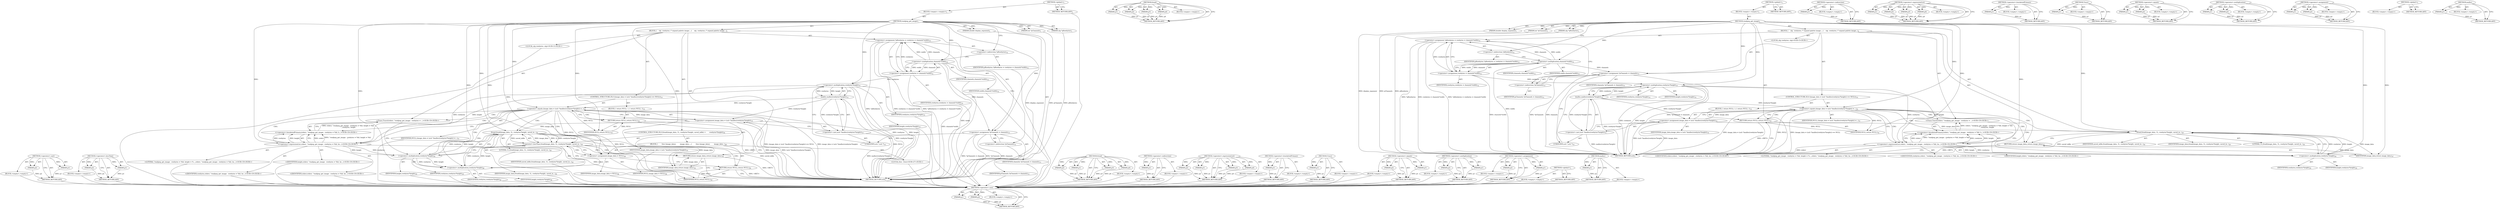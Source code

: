 digraph "malloc" {
vulnerable_104 [label=<(METHOD,&lt;operator&gt;.cast)>];
vulnerable_105 [label=<(PARAM,p1)>];
vulnerable_106 [label=<(PARAM,p2)>];
vulnerable_107 [label=<(BLOCK,&lt;empty&gt;,&lt;empty&gt;)>];
vulnerable_108 [label=<(METHOD_RETURN,ANY)>];
vulnerable_128 [label=<(METHOD,fread)>];
vulnerable_129 [label=<(PARAM,p1)>];
vulnerable_130 [label=<(PARAM,p2)>];
vulnerable_131 [label=<(PARAM,p3)>];
vulnerable_132 [label=<(PARAM,p4)>];
vulnerable_133 [label=<(BLOCK,&lt;empty&gt;,&lt;empty&gt;)>];
vulnerable_134 [label=<(METHOD_RETURN,ANY)>];
vulnerable_6 [label=<(METHOD,&lt;global&gt;)<SUB>1</SUB>>];
vulnerable_7 [label=<(BLOCK,&lt;empty&gt;,&lt;empty&gt;)<SUB>1</SUB>>];
vulnerable_8 [label=<(METHOD,readpng_get_image)<SUB>1</SUB>>];
vulnerable_9 [label=<(PARAM,double display_exponent)<SUB>1</SUB>>];
vulnerable_10 [label=<(PARAM,int *pChannels)<SUB>1</SUB>>];
vulnerable_11 [label=<(PARAM,ulg *pRowbytes)<SUB>1</SUB>>];
vulnerable_12 [label=<(BLOCK,{
    ulg  rowbytes;


 /* expand palette image...,{
    ulg  rowbytes;


 /* expand palette image...)<SUB>2</SUB>>];
vulnerable_13 [label="<(LOCAL,ulg rowbytes: ulg)<SUB>3</SUB>>"];
vulnerable_14 [label=<(&lt;operator&gt;.assignment,*pRowbytes = rowbytes = channels*width)<SUB>12</SUB>>];
vulnerable_15 [label=<(&lt;operator&gt;.indirection,*pRowbytes)<SUB>12</SUB>>];
vulnerable_16 [label=<(IDENTIFIER,pRowbytes,*pRowbytes = rowbytes = channels*width)<SUB>12</SUB>>];
vulnerable_17 [label=<(&lt;operator&gt;.assignment,rowbytes = channels*width)<SUB>12</SUB>>];
vulnerable_18 [label=<(IDENTIFIER,rowbytes,rowbytes = channels*width)<SUB>12</SUB>>];
vulnerable_19 [label=<(&lt;operator&gt;.multiplication,channels*width)<SUB>12</SUB>>];
vulnerable_20 [label=<(IDENTIFIER,channels,channels*width)<SUB>12</SUB>>];
vulnerable_21 [label=<(IDENTIFIER,width,channels*width)<SUB>12</SUB>>];
vulnerable_22 [label=<(&lt;operator&gt;.assignment,*pChannels = channels)<SUB>13</SUB>>];
vulnerable_23 [label=<(&lt;operator&gt;.indirection,*pChannels)<SUB>13</SUB>>];
vulnerable_24 [label=<(IDENTIFIER,pChannels,*pChannels = channels)<SUB>13</SUB>>];
vulnerable_25 [label=<(IDENTIFIER,channels,*pChannels = channels)<SUB>13</SUB>>];
vulnerable_26 [label=<(CONTROL_STRUCTURE,IF,if ((image_data = (uch *)malloc(rowbytes*height)) == NULL))<SUB>15</SUB>>];
vulnerable_27 [label=<(&lt;operator&gt;.equals,(image_data = (uch *)malloc(rowbytes*height)) =...)<SUB>15</SUB>>];
vulnerable_28 [label=<(&lt;operator&gt;.assignment,image_data = (uch *)malloc(rowbytes*height))<SUB>15</SUB>>];
vulnerable_29 [label=<(IDENTIFIER,image_data,image_data = (uch *)malloc(rowbytes*height))<SUB>15</SUB>>];
vulnerable_30 [label=<(&lt;operator&gt;.cast,(uch *)malloc(rowbytes*height))<SUB>15</SUB>>];
vulnerable_31 [label=<(UNKNOWN,uch *,uch *)<SUB>15</SUB>>];
vulnerable_32 [label=<(malloc,malloc(rowbytes*height))<SUB>15</SUB>>];
vulnerable_33 [label=<(&lt;operator&gt;.multiplication,rowbytes*height)<SUB>15</SUB>>];
vulnerable_34 [label=<(IDENTIFIER,rowbytes,rowbytes*height)<SUB>15</SUB>>];
vulnerable_35 [label=<(IDENTIFIER,height,rowbytes*height)<SUB>15</SUB>>];
vulnerable_36 [label=<(IDENTIFIER,NULL,(image_data = (uch *)malloc(rowbytes*height)) =...)<SUB>15</SUB>>];
vulnerable_37 [label=<(BLOCK,{
 return NULL;
 },{
 return NULL;
 })<SUB>15</SUB>>];
vulnerable_38 [label=<(RETURN,return NULL;,return NULL;)<SUB>16</SUB>>];
vulnerable_39 [label=<(IDENTIFIER,NULL,return NULL;)<SUB>16</SUB>>];
vulnerable_40 [label="<(Trace,Trace((stderr, &quot;readpng_get_image:  rowbytes = ...)<SUB>19</SUB>>"];
vulnerable_41 [label="<(&lt;operator&gt;.bracketedPrimary,(stderr, &quot;readpng_get_image:  rowbytes = %ld, h...)<SUB>19</SUB>>"];
vulnerable_42 [label="<(&lt;operator&gt;.expressionList,stderr, &quot;readpng_get_image:  rowbytes = %ld, he...)<SUB>19</SUB>>"];
vulnerable_43 [label="<(IDENTIFIER,stderr,stderr, &quot;readpng_get_image:  rowbytes = %ld, he...)<SUB>19</SUB>>"];
vulnerable_44 [label="<(LITERAL,&quot;readpng_get_image:  rowbytes = %ld, height = %...,stderr, &quot;readpng_get_image:  rowbytes = %ld, he...)<SUB>19</SUB>>"];
vulnerable_45 [label="<(IDENTIFIER,rowbytes,stderr, &quot;readpng_get_image:  rowbytes = %ld, he...)<SUB>19</SUB>>"];
vulnerable_46 [label="<(IDENTIFIER,height,stderr, &quot;readpng_get_image:  rowbytes = %ld, he...)<SUB>19</SUB>>"];
vulnerable_47 [label=<(fread,fread(image_data, 1L, rowbytes*height, saved_in...)<SUB>25</SUB>>];
vulnerable_48 [label=<(IDENTIFIER,image_data,fread(image_data, 1L, rowbytes*height, saved_in...)<SUB>25</SUB>>];
vulnerable_49 [label=<(LITERAL,1L,fread(image_data, 1L, rowbytes*height, saved_in...)<SUB>25</SUB>>];
vulnerable_50 [label=<(&lt;operator&gt;.multiplication,rowbytes*height)<SUB>25</SUB>>];
vulnerable_51 [label=<(IDENTIFIER,rowbytes,rowbytes*height)<SUB>25</SUB>>];
vulnerable_52 [label=<(IDENTIFIER,height,rowbytes*height)<SUB>25</SUB>>];
vulnerable_53 [label=<(IDENTIFIER,saved_infile,fread(image_data, 1L, rowbytes*height, saved_in...)<SUB>25</SUB>>];
vulnerable_54 [label=<(RETURN,return image_data;,return image_data;)<SUB>27</SUB>>];
vulnerable_55 [label=<(IDENTIFIER,image_data,return image_data;)<SUB>27</SUB>>];
vulnerable_56 [label=<(METHOD_RETURN,uch)<SUB>1</SUB>>];
vulnerable_58 [label=<(METHOD_RETURN,ANY)<SUB>1</SUB>>];
vulnerable_90 [label=<(METHOD,&lt;operator&gt;.indirection)>];
vulnerable_91 [label=<(PARAM,p1)>];
vulnerable_92 [label=<(BLOCK,&lt;empty&gt;,&lt;empty&gt;)>];
vulnerable_93 [label=<(METHOD_RETURN,ANY)>];
vulnerable_121 [label=<(METHOD,&lt;operator&gt;.expressionList)>];
vulnerable_122 [label=<(PARAM,p1)>];
vulnerable_123 [label=<(PARAM,p2)>];
vulnerable_124 [label=<(PARAM,p3)>];
vulnerable_125 [label=<(PARAM,p4)>];
vulnerable_126 [label=<(BLOCK,&lt;empty&gt;,&lt;empty&gt;)>];
vulnerable_127 [label=<(METHOD_RETURN,ANY)>];
vulnerable_117 [label=<(METHOD,&lt;operator&gt;.bracketedPrimary)>];
vulnerable_118 [label=<(PARAM,p1)>];
vulnerable_119 [label=<(BLOCK,&lt;empty&gt;,&lt;empty&gt;)>];
vulnerable_120 [label=<(METHOD_RETURN,ANY)>];
vulnerable_113 [label=<(METHOD,Trace)>];
vulnerable_114 [label=<(PARAM,p1)>];
vulnerable_115 [label=<(BLOCK,&lt;empty&gt;,&lt;empty&gt;)>];
vulnerable_116 [label=<(METHOD_RETURN,ANY)>];
vulnerable_99 [label=<(METHOD,&lt;operator&gt;.equals)>];
vulnerable_100 [label=<(PARAM,p1)>];
vulnerable_101 [label=<(PARAM,p2)>];
vulnerable_102 [label=<(BLOCK,&lt;empty&gt;,&lt;empty&gt;)>];
vulnerable_103 [label=<(METHOD_RETURN,ANY)>];
vulnerable_94 [label=<(METHOD,&lt;operator&gt;.multiplication)>];
vulnerable_95 [label=<(PARAM,p1)>];
vulnerable_96 [label=<(PARAM,p2)>];
vulnerable_97 [label=<(BLOCK,&lt;empty&gt;,&lt;empty&gt;)>];
vulnerable_98 [label=<(METHOD_RETURN,ANY)>];
vulnerable_85 [label=<(METHOD,&lt;operator&gt;.assignment)>];
vulnerable_86 [label=<(PARAM,p1)>];
vulnerable_87 [label=<(PARAM,p2)>];
vulnerable_88 [label=<(BLOCK,&lt;empty&gt;,&lt;empty&gt;)>];
vulnerable_89 [label=<(METHOD_RETURN,ANY)>];
vulnerable_79 [label=<(METHOD,&lt;global&gt;)<SUB>1</SUB>>];
vulnerable_80 [label=<(BLOCK,&lt;empty&gt;,&lt;empty&gt;)>];
vulnerable_81 [label=<(METHOD_RETURN,ANY)>];
vulnerable_109 [label=<(METHOD,malloc)>];
vulnerable_110 [label=<(PARAM,p1)>];
vulnerable_111 [label=<(BLOCK,&lt;empty&gt;,&lt;empty&gt;)>];
vulnerable_112 [label=<(METHOD_RETURN,ANY)>];
fixed_118 [label=<(METHOD,&lt;operator&gt;.cast)>];
fixed_119 [label=<(PARAM,p1)>];
fixed_120 [label=<(PARAM,p2)>];
fixed_121 [label=<(BLOCK,&lt;empty&gt;,&lt;empty&gt;)>];
fixed_122 [label=<(METHOD_RETURN,ANY)>];
fixed_142 [label=<(METHOD,&lt;operator&gt;.lessThan)>];
fixed_143 [label=<(PARAM,p1)>];
fixed_144 [label=<(PARAM,p2)>];
fixed_145 [label=<(BLOCK,&lt;empty&gt;,&lt;empty&gt;)>];
fixed_146 [label=<(METHOD_RETURN,ANY)>];
fixed_6 [label=<(METHOD,&lt;global&gt;)<SUB>1</SUB>>];
fixed_7 [label=<(BLOCK,&lt;empty&gt;,&lt;empty&gt;)<SUB>1</SUB>>];
fixed_8 [label=<(METHOD,readpng_get_image)<SUB>1</SUB>>];
fixed_9 [label=<(PARAM,double display_exponent)<SUB>1</SUB>>];
fixed_10 [label=<(PARAM,int *pChannels)<SUB>1</SUB>>];
fixed_11 [label=<(PARAM,ulg *pRowbytes)<SUB>1</SUB>>];
fixed_12 [label=<(BLOCK,{
    ulg  rowbytes;


 /* expand palette image...,{
    ulg  rowbytes;


 /* expand palette image...)<SUB>2</SUB>>];
fixed_13 [label="<(LOCAL,ulg rowbytes: ulg)<SUB>3</SUB>>"];
fixed_14 [label=<(&lt;operator&gt;.assignment,*pRowbytes = rowbytes = channels*width)<SUB>12</SUB>>];
fixed_15 [label=<(&lt;operator&gt;.indirection,*pRowbytes)<SUB>12</SUB>>];
fixed_16 [label=<(IDENTIFIER,pRowbytes,*pRowbytes = rowbytes = channels*width)<SUB>12</SUB>>];
fixed_17 [label=<(&lt;operator&gt;.assignment,rowbytes = channels*width)<SUB>12</SUB>>];
fixed_18 [label=<(IDENTIFIER,rowbytes,rowbytes = channels*width)<SUB>12</SUB>>];
fixed_19 [label=<(&lt;operator&gt;.multiplication,channels*width)<SUB>12</SUB>>];
fixed_20 [label=<(IDENTIFIER,channels,channels*width)<SUB>12</SUB>>];
fixed_21 [label=<(IDENTIFIER,width,channels*width)<SUB>12</SUB>>];
fixed_22 [label=<(&lt;operator&gt;.assignment,*pChannels = channels)<SUB>13</SUB>>];
fixed_23 [label=<(&lt;operator&gt;.indirection,*pChannels)<SUB>13</SUB>>];
fixed_24 [label=<(IDENTIFIER,pChannels,*pChannels = channels)<SUB>13</SUB>>];
fixed_25 [label=<(IDENTIFIER,channels,*pChannels = channels)<SUB>13</SUB>>];
fixed_26 [label=<(CONTROL_STRUCTURE,IF,if ((image_data = (uch *)malloc(rowbytes*height)) == NULL))<SUB>15</SUB>>];
fixed_27 [label=<(&lt;operator&gt;.equals,(image_data = (uch *)malloc(rowbytes*height)) =...)<SUB>15</SUB>>];
fixed_28 [label=<(&lt;operator&gt;.assignment,image_data = (uch *)malloc(rowbytes*height))<SUB>15</SUB>>];
fixed_29 [label=<(IDENTIFIER,image_data,image_data = (uch *)malloc(rowbytes*height))<SUB>15</SUB>>];
fixed_30 [label=<(&lt;operator&gt;.cast,(uch *)malloc(rowbytes*height))<SUB>15</SUB>>];
fixed_31 [label=<(UNKNOWN,uch *,uch *)<SUB>15</SUB>>];
fixed_32 [label=<(malloc,malloc(rowbytes*height))<SUB>15</SUB>>];
fixed_33 [label=<(&lt;operator&gt;.multiplication,rowbytes*height)<SUB>15</SUB>>];
fixed_34 [label=<(IDENTIFIER,rowbytes,rowbytes*height)<SUB>15</SUB>>];
fixed_35 [label=<(IDENTIFIER,height,rowbytes*height)<SUB>15</SUB>>];
fixed_36 [label=<(IDENTIFIER,NULL,(image_data = (uch *)malloc(rowbytes*height)) =...)<SUB>15</SUB>>];
fixed_37 [label=<(BLOCK,{
 return NULL;
 },{
 return NULL;
 })<SUB>15</SUB>>];
fixed_38 [label=<(RETURN,return NULL;,return NULL;)<SUB>16</SUB>>];
fixed_39 [label=<(IDENTIFIER,NULL,return NULL;)<SUB>16</SUB>>];
fixed_40 [label="<(Trace,Trace((stderr, &quot;readpng_get_image:  rowbytes = ...)<SUB>19</SUB>>"];
fixed_41 [label="<(&lt;operator&gt;.bracketedPrimary,(stderr, &quot;readpng_get_image:  rowbytes = %ld, h...)<SUB>19</SUB>>"];
fixed_42 [label="<(&lt;operator&gt;.expressionList,stderr, &quot;readpng_get_image:  rowbytes = %ld, he...)<SUB>19</SUB>>"];
fixed_43 [label="<(IDENTIFIER,stderr,stderr, &quot;readpng_get_image:  rowbytes = %ld, he...)<SUB>19</SUB>>"];
fixed_44 [label="<(LITERAL,&quot;readpng_get_image:  rowbytes = %ld, height = %...,stderr, &quot;readpng_get_image:  rowbytes = %ld, he...)<SUB>19</SUB>>"];
fixed_45 [label="<(IDENTIFIER,rowbytes,stderr, &quot;readpng_get_image:  rowbytes = %ld, he...)<SUB>19</SUB>>"];
fixed_46 [label="<(IDENTIFIER,height,stderr, &quot;readpng_get_image:  rowbytes = %ld, he...)<SUB>19</SUB>>"];
fixed_47 [label=<(CONTROL_STRUCTURE,IF,if (fread(image_data, 1L, rowbytes*height, saved_infile) &lt;
       rowbytes*height))<SUB>25</SUB>>];
fixed_48 [label=<(&lt;operator&gt;.lessThan,fread(image_data, 1L, rowbytes*height, saved_in...)<SUB>25</SUB>>];
fixed_49 [label=<(fread,fread(image_data, 1L, rowbytes*height, saved_in...)<SUB>25</SUB>>];
fixed_50 [label=<(IDENTIFIER,image_data,fread(image_data, 1L, rowbytes*height, saved_in...)<SUB>25</SUB>>];
fixed_51 [label=<(LITERAL,1L,fread(image_data, 1L, rowbytes*height, saved_in...)<SUB>25</SUB>>];
fixed_52 [label=<(&lt;operator&gt;.multiplication,rowbytes*height)<SUB>25</SUB>>];
fixed_53 [label=<(IDENTIFIER,rowbytes,rowbytes*height)<SUB>25</SUB>>];
fixed_54 [label=<(IDENTIFIER,height,rowbytes*height)<SUB>25</SUB>>];
fixed_55 [label=<(IDENTIFIER,saved_infile,fread(image_data, 1L, rowbytes*height, saved_in...)<SUB>25</SUB>>];
fixed_56 [label=<(&lt;operator&gt;.multiplication,rowbytes*height)<SUB>26</SUB>>];
fixed_57 [label=<(IDENTIFIER,rowbytes,rowbytes*height)<SUB>26</SUB>>];
fixed_58 [label=<(IDENTIFIER,height,rowbytes*height)<SUB>26</SUB>>];
fixed_59 [label=<(BLOCK,{
        free (image_data);
        image_data...,{
        free (image_data);
        image_data...)<SUB>26</SUB>>];
fixed_60 [label="<(LOCAL,free : free)<SUB>27</SUB>>"];
fixed_61 [label=<(&lt;operator&gt;.assignment,image_data = NULL)<SUB>28</SUB>>];
fixed_62 [label=<(IDENTIFIER,image_data,image_data = NULL)<SUB>28</SUB>>];
fixed_63 [label=<(IDENTIFIER,NULL,image_data = NULL)<SUB>28</SUB>>];
fixed_64 [label=<(RETURN,return NULL;,return NULL;)<SUB>29</SUB>>];
fixed_65 [label=<(IDENTIFIER,NULL,return NULL;)<SUB>29</SUB>>];
fixed_66 [label=<(RETURN,return image_data;,return image_data;)<SUB>32</SUB>>];
fixed_67 [label=<(IDENTIFIER,image_data,return image_data;)<SUB>32</SUB>>];
fixed_68 [label=<(METHOD_RETURN,uch)<SUB>1</SUB>>];
fixed_70 [label=<(METHOD_RETURN,ANY)<SUB>1</SUB>>];
fixed_147 [label=<(METHOD,fread)>];
fixed_148 [label=<(PARAM,p1)>];
fixed_149 [label=<(PARAM,p2)>];
fixed_150 [label=<(PARAM,p3)>];
fixed_151 [label=<(PARAM,p4)>];
fixed_152 [label=<(BLOCK,&lt;empty&gt;,&lt;empty&gt;)>];
fixed_153 [label=<(METHOD_RETURN,ANY)>];
fixed_104 [label=<(METHOD,&lt;operator&gt;.indirection)>];
fixed_105 [label=<(PARAM,p1)>];
fixed_106 [label=<(BLOCK,&lt;empty&gt;,&lt;empty&gt;)>];
fixed_107 [label=<(METHOD_RETURN,ANY)>];
fixed_135 [label=<(METHOD,&lt;operator&gt;.expressionList)>];
fixed_136 [label=<(PARAM,p1)>];
fixed_137 [label=<(PARAM,p2)>];
fixed_138 [label=<(PARAM,p3)>];
fixed_139 [label=<(PARAM,p4)>];
fixed_140 [label=<(BLOCK,&lt;empty&gt;,&lt;empty&gt;)>];
fixed_141 [label=<(METHOD_RETURN,ANY)>];
fixed_131 [label=<(METHOD,&lt;operator&gt;.bracketedPrimary)>];
fixed_132 [label=<(PARAM,p1)>];
fixed_133 [label=<(BLOCK,&lt;empty&gt;,&lt;empty&gt;)>];
fixed_134 [label=<(METHOD_RETURN,ANY)>];
fixed_127 [label=<(METHOD,Trace)>];
fixed_128 [label=<(PARAM,p1)>];
fixed_129 [label=<(BLOCK,&lt;empty&gt;,&lt;empty&gt;)>];
fixed_130 [label=<(METHOD_RETURN,ANY)>];
fixed_113 [label=<(METHOD,&lt;operator&gt;.equals)>];
fixed_114 [label=<(PARAM,p1)>];
fixed_115 [label=<(PARAM,p2)>];
fixed_116 [label=<(BLOCK,&lt;empty&gt;,&lt;empty&gt;)>];
fixed_117 [label=<(METHOD_RETURN,ANY)>];
fixed_108 [label=<(METHOD,&lt;operator&gt;.multiplication)>];
fixed_109 [label=<(PARAM,p1)>];
fixed_110 [label=<(PARAM,p2)>];
fixed_111 [label=<(BLOCK,&lt;empty&gt;,&lt;empty&gt;)>];
fixed_112 [label=<(METHOD_RETURN,ANY)>];
fixed_99 [label=<(METHOD,&lt;operator&gt;.assignment)>];
fixed_100 [label=<(PARAM,p1)>];
fixed_101 [label=<(PARAM,p2)>];
fixed_102 [label=<(BLOCK,&lt;empty&gt;,&lt;empty&gt;)>];
fixed_103 [label=<(METHOD_RETURN,ANY)>];
fixed_93 [label=<(METHOD,&lt;global&gt;)<SUB>1</SUB>>];
fixed_94 [label=<(BLOCK,&lt;empty&gt;,&lt;empty&gt;)>];
fixed_95 [label=<(METHOD_RETURN,ANY)>];
fixed_123 [label=<(METHOD,malloc)>];
fixed_124 [label=<(PARAM,p1)>];
fixed_125 [label=<(BLOCK,&lt;empty&gt;,&lt;empty&gt;)>];
fixed_126 [label=<(METHOD_RETURN,ANY)>];
vulnerable_104 -> vulnerable_105  [key=0, label="AST: "];
vulnerable_104 -> vulnerable_105  [key=1, label="DDG: "];
vulnerable_104 -> vulnerable_107  [key=0, label="AST: "];
vulnerable_104 -> vulnerable_106  [key=0, label="AST: "];
vulnerable_104 -> vulnerable_106  [key=1, label="DDG: "];
vulnerable_104 -> vulnerable_108  [key=0, label="AST: "];
vulnerable_104 -> vulnerable_108  [key=1, label="CFG: "];
vulnerable_105 -> vulnerable_108  [key=0, label="DDG: p1"];
vulnerable_106 -> vulnerable_108  [key=0, label="DDG: p2"];
vulnerable_128 -> vulnerable_129  [key=0, label="AST: "];
vulnerable_128 -> vulnerable_129  [key=1, label="DDG: "];
vulnerable_128 -> vulnerable_133  [key=0, label="AST: "];
vulnerable_128 -> vulnerable_130  [key=0, label="AST: "];
vulnerable_128 -> vulnerable_130  [key=1, label="DDG: "];
vulnerable_128 -> vulnerable_134  [key=0, label="AST: "];
vulnerable_128 -> vulnerable_134  [key=1, label="CFG: "];
vulnerable_128 -> vulnerable_131  [key=0, label="AST: "];
vulnerable_128 -> vulnerable_131  [key=1, label="DDG: "];
vulnerable_128 -> vulnerable_132  [key=0, label="AST: "];
vulnerable_128 -> vulnerable_132  [key=1, label="DDG: "];
vulnerable_129 -> vulnerable_134  [key=0, label="DDG: p1"];
vulnerable_130 -> vulnerable_134  [key=0, label="DDG: p2"];
vulnerable_131 -> vulnerable_134  [key=0, label="DDG: p3"];
vulnerable_132 -> vulnerable_134  [key=0, label="DDG: p4"];
vulnerable_6 -> vulnerable_7  [key=0, label="AST: "];
vulnerable_6 -> vulnerable_58  [key=0, label="AST: "];
vulnerable_6 -> vulnerable_58  [key=1, label="CFG: "];
vulnerable_7 -> vulnerable_8  [key=0, label="AST: "];
vulnerable_8 -> vulnerable_9  [key=0, label="AST: "];
vulnerable_8 -> vulnerable_9  [key=1, label="DDG: "];
vulnerable_8 -> vulnerable_10  [key=0, label="AST: "];
vulnerable_8 -> vulnerable_10  [key=1, label="DDG: "];
vulnerable_8 -> vulnerable_11  [key=0, label="AST: "];
vulnerable_8 -> vulnerable_11  [key=1, label="DDG: "];
vulnerable_8 -> vulnerable_12  [key=0, label="AST: "];
vulnerable_8 -> vulnerable_56  [key=0, label="AST: "];
vulnerable_8 -> vulnerable_15  [key=0, label="CFG: "];
vulnerable_8 -> vulnerable_22  [key=0, label="DDG: "];
vulnerable_8 -> vulnerable_47  [key=0, label="DDG: "];
vulnerable_8 -> vulnerable_55  [key=0, label="DDG: "];
vulnerable_8 -> vulnerable_27  [key=0, label="DDG: "];
vulnerable_8 -> vulnerable_50  [key=0, label="DDG: "];
vulnerable_8 -> vulnerable_19  [key=0, label="DDG: "];
vulnerable_8 -> vulnerable_39  [key=0, label="DDG: "];
vulnerable_8 -> vulnerable_42  [key=0, label="DDG: "];
vulnerable_8 -> vulnerable_33  [key=0, label="DDG: "];
vulnerable_9 -> vulnerable_56  [key=0, label="DDG: display_exponent"];
vulnerable_10 -> vulnerable_56  [key=0, label="DDG: pChannels"];
vulnerable_11 -> vulnerable_56  [key=0, label="DDG: pRowbytes"];
vulnerable_12 -> vulnerable_13  [key=0, label="AST: "];
vulnerable_12 -> vulnerable_14  [key=0, label="AST: "];
vulnerable_12 -> vulnerable_22  [key=0, label="AST: "];
vulnerable_12 -> vulnerable_26  [key=0, label="AST: "];
vulnerable_12 -> vulnerable_40  [key=0, label="AST: "];
vulnerable_12 -> vulnerable_47  [key=0, label="AST: "];
vulnerable_12 -> vulnerable_54  [key=0, label="AST: "];
vulnerable_14 -> vulnerable_15  [key=0, label="AST: "];
vulnerable_14 -> vulnerable_17  [key=0, label="AST: "];
vulnerable_14 -> vulnerable_23  [key=0, label="CFG: "];
vulnerable_14 -> vulnerable_56  [key=0, label="DDG: *pRowbytes"];
vulnerable_14 -> vulnerable_56  [key=1, label="DDG: rowbytes = channels*width"];
vulnerable_14 -> vulnerable_56  [key=2, label="DDG: *pRowbytes = rowbytes = channels*width"];
vulnerable_15 -> vulnerable_16  [key=0, label="AST: "];
vulnerable_15 -> vulnerable_19  [key=0, label="CFG: "];
vulnerable_17 -> vulnerable_18  [key=0, label="AST: "];
vulnerable_17 -> vulnerable_19  [key=0, label="AST: "];
vulnerable_17 -> vulnerable_14  [key=0, label="CFG: "];
vulnerable_17 -> vulnerable_14  [key=1, label="DDG: rowbytes"];
vulnerable_17 -> vulnerable_56  [key=0, label="DDG: channels*width"];
vulnerable_17 -> vulnerable_33  [key=0, label="DDG: rowbytes"];
vulnerable_19 -> vulnerable_20  [key=0, label="AST: "];
vulnerable_19 -> vulnerable_21  [key=0, label="AST: "];
vulnerable_19 -> vulnerable_17  [key=0, label="CFG: "];
vulnerable_19 -> vulnerable_17  [key=1, label="DDG: channels"];
vulnerable_19 -> vulnerable_17  [key=2, label="DDG: width"];
vulnerable_19 -> vulnerable_56  [key=0, label="DDG: width"];
vulnerable_19 -> vulnerable_14  [key=0, label="DDG: channels"];
vulnerable_19 -> vulnerable_14  [key=1, label="DDG: width"];
vulnerable_19 -> vulnerable_22  [key=0, label="DDG: channels"];
vulnerable_22 -> vulnerable_23  [key=0, label="AST: "];
vulnerable_22 -> vulnerable_25  [key=0, label="AST: "];
vulnerable_22 -> vulnerable_31  [key=0, label="CFG: "];
vulnerable_22 -> vulnerable_56  [key=0, label="DDG: *pChannels"];
vulnerable_22 -> vulnerable_56  [key=1, label="DDG: channels"];
vulnerable_22 -> vulnerable_56  [key=2, label="DDG: *pChannels = channels"];
vulnerable_23 -> vulnerable_24  [key=0, label="AST: "];
vulnerable_23 -> vulnerable_22  [key=0, label="CFG: "];
vulnerable_26 -> vulnerable_27  [key=0, label="AST: "];
vulnerable_26 -> vulnerable_37  [key=0, label="AST: "];
vulnerable_27 -> vulnerable_28  [key=0, label="AST: "];
vulnerable_27 -> vulnerable_36  [key=0, label="AST: "];
vulnerable_27 -> vulnerable_38  [key=0, label="CFG: "];
vulnerable_27 -> vulnerable_38  [key=1, label="CDG: "];
vulnerable_27 -> vulnerable_42  [key=0, label="CFG: "];
vulnerable_27 -> vulnerable_42  [key=1, label="CDG: "];
vulnerable_27 -> vulnerable_56  [key=0, label="DDG: image_data = (uch *)malloc(rowbytes*height)"];
vulnerable_27 -> vulnerable_56  [key=1, label="DDG: NULL"];
vulnerable_27 -> vulnerable_56  [key=2, label="DDG: (image_data = (uch *)malloc(rowbytes*height)) == NULL"];
vulnerable_27 -> vulnerable_39  [key=0, label="DDG: NULL"];
vulnerable_27 -> vulnerable_40  [key=0, label="CDG: "];
vulnerable_27 -> vulnerable_47  [key=0, label="CDG: "];
vulnerable_27 -> vulnerable_50  [key=0, label="CDG: "];
vulnerable_27 -> vulnerable_41  [key=0, label="CDG: "];
vulnerable_27 -> vulnerable_54  [key=0, label="CDG: "];
vulnerable_28 -> vulnerable_29  [key=0, label="AST: "];
vulnerable_28 -> vulnerable_30  [key=0, label="AST: "];
vulnerable_28 -> vulnerable_27  [key=0, label="CFG: "];
vulnerable_28 -> vulnerable_27  [key=1, label="DDG: image_data"];
vulnerable_28 -> vulnerable_56  [key=0, label="DDG: image_data"];
vulnerable_28 -> vulnerable_56  [key=1, label="DDG: (uch *)malloc(rowbytes*height)"];
vulnerable_28 -> vulnerable_47  [key=0, label="DDG: image_data"];
vulnerable_30 -> vulnerable_31  [key=0, label="AST: "];
vulnerable_30 -> vulnerable_32  [key=0, label="AST: "];
vulnerable_30 -> vulnerable_28  [key=0, label="CFG: "];
vulnerable_30 -> vulnerable_56  [key=0, label="DDG: malloc(rowbytes*height)"];
vulnerable_31 -> vulnerable_33  [key=0, label="CFG: "];
vulnerable_32 -> vulnerable_33  [key=0, label="AST: "];
vulnerable_32 -> vulnerable_30  [key=0, label="CFG: "];
vulnerable_32 -> vulnerable_30  [key=1, label="DDG: rowbytes*height"];
vulnerable_32 -> vulnerable_56  [key=0, label="DDG: rowbytes*height"];
vulnerable_32 -> vulnerable_27  [key=0, label="DDG: rowbytes*height"];
vulnerable_32 -> vulnerable_28  [key=0, label="DDG: rowbytes*height"];
vulnerable_33 -> vulnerable_34  [key=0, label="AST: "];
vulnerable_33 -> vulnerable_35  [key=0, label="AST: "];
vulnerable_33 -> vulnerable_32  [key=0, label="CFG: "];
vulnerable_33 -> vulnerable_32  [key=1, label="DDG: rowbytes"];
vulnerable_33 -> vulnerable_32  [key=2, label="DDG: height"];
vulnerable_33 -> vulnerable_56  [key=0, label="DDG: rowbytes"];
vulnerable_33 -> vulnerable_56  [key=1, label="DDG: height"];
vulnerable_33 -> vulnerable_42  [key=0, label="DDG: rowbytes"];
vulnerable_33 -> vulnerable_42  [key=1, label="DDG: height"];
vulnerable_37 -> vulnerable_38  [key=0, label="AST: "];
vulnerable_38 -> vulnerable_39  [key=0, label="AST: "];
vulnerable_38 -> vulnerable_56  [key=0, label="CFG: "];
vulnerable_38 -> vulnerable_56  [key=1, label="DDG: &lt;RET&gt;"];
vulnerable_39 -> vulnerable_38  [key=0, label="DDG: NULL"];
vulnerable_40 -> vulnerable_41  [key=0, label="AST: "];
vulnerable_40 -> vulnerable_50  [key=0, label="CFG: "];
vulnerable_41 -> vulnerable_42  [key=0, label="AST: "];
vulnerable_41 -> vulnerable_40  [key=0, label="CFG: "];
vulnerable_41 -> vulnerable_40  [key=1, label="DDG: stderr, &quot;readpng_get_image:  rowbytes = %ld, height = %ld\n&quot;, rowbytes, height"];
vulnerable_42 -> vulnerable_43  [key=0, label="AST: "];
vulnerable_42 -> vulnerable_44  [key=0, label="AST: "];
vulnerable_42 -> vulnerable_45  [key=0, label="AST: "];
vulnerable_42 -> vulnerable_46  [key=0, label="AST: "];
vulnerable_42 -> vulnerable_41  [key=0, label="CFG: "];
vulnerable_42 -> vulnerable_41  [key=1, label="DDG: stderr"];
vulnerable_42 -> vulnerable_41  [key=2, label="DDG: &quot;readpng_get_image:  rowbytes = %ld, height = %ld\n&quot;"];
vulnerable_42 -> vulnerable_41  [key=3, label="DDG: rowbytes"];
vulnerable_42 -> vulnerable_41  [key=4, label="DDG: height"];
vulnerable_42 -> vulnerable_56  [key=0, label="DDG: stderr"];
vulnerable_42 -> vulnerable_50  [key=0, label="DDG: rowbytes"];
vulnerable_42 -> vulnerable_50  [key=1, label="DDG: height"];
vulnerable_47 -> vulnerable_48  [key=0, label="AST: "];
vulnerable_47 -> vulnerable_49  [key=0, label="AST: "];
vulnerable_47 -> vulnerable_50  [key=0, label="AST: "];
vulnerable_47 -> vulnerable_53  [key=0, label="AST: "];
vulnerable_47 -> vulnerable_54  [key=0, label="CFG: "];
vulnerable_47 -> vulnerable_56  [key=0, label="DDG: saved_infile"];
vulnerable_47 -> vulnerable_55  [key=0, label="DDG: image_data"];
vulnerable_50 -> vulnerable_51  [key=0, label="AST: "];
vulnerable_50 -> vulnerable_52  [key=0, label="AST: "];
vulnerable_50 -> vulnerable_47  [key=0, label="CFG: "];
vulnerable_50 -> vulnerable_47  [key=1, label="DDG: rowbytes"];
vulnerable_50 -> vulnerable_47  [key=2, label="DDG: height"];
vulnerable_54 -> vulnerable_55  [key=0, label="AST: "];
vulnerable_54 -> vulnerable_56  [key=0, label="CFG: "];
vulnerable_54 -> vulnerable_56  [key=1, label="DDG: &lt;RET&gt;"];
vulnerable_55 -> vulnerable_54  [key=0, label="DDG: image_data"];
vulnerable_90 -> vulnerable_91  [key=0, label="AST: "];
vulnerable_90 -> vulnerable_91  [key=1, label="DDG: "];
vulnerable_90 -> vulnerable_92  [key=0, label="AST: "];
vulnerable_90 -> vulnerable_93  [key=0, label="AST: "];
vulnerable_90 -> vulnerable_93  [key=1, label="CFG: "];
vulnerable_91 -> vulnerable_93  [key=0, label="DDG: p1"];
vulnerable_121 -> vulnerable_122  [key=0, label="AST: "];
vulnerable_121 -> vulnerable_122  [key=1, label="DDG: "];
vulnerable_121 -> vulnerable_126  [key=0, label="AST: "];
vulnerable_121 -> vulnerable_123  [key=0, label="AST: "];
vulnerable_121 -> vulnerable_123  [key=1, label="DDG: "];
vulnerable_121 -> vulnerable_127  [key=0, label="AST: "];
vulnerable_121 -> vulnerable_127  [key=1, label="CFG: "];
vulnerable_121 -> vulnerable_124  [key=0, label="AST: "];
vulnerable_121 -> vulnerable_124  [key=1, label="DDG: "];
vulnerable_121 -> vulnerable_125  [key=0, label="AST: "];
vulnerable_121 -> vulnerable_125  [key=1, label="DDG: "];
vulnerable_122 -> vulnerable_127  [key=0, label="DDG: p1"];
vulnerable_123 -> vulnerable_127  [key=0, label="DDG: p2"];
vulnerable_124 -> vulnerable_127  [key=0, label="DDG: p3"];
vulnerable_125 -> vulnerable_127  [key=0, label="DDG: p4"];
vulnerable_117 -> vulnerable_118  [key=0, label="AST: "];
vulnerable_117 -> vulnerable_118  [key=1, label="DDG: "];
vulnerable_117 -> vulnerable_119  [key=0, label="AST: "];
vulnerable_117 -> vulnerable_120  [key=0, label="AST: "];
vulnerable_117 -> vulnerable_120  [key=1, label="CFG: "];
vulnerable_118 -> vulnerable_120  [key=0, label="DDG: p1"];
vulnerable_113 -> vulnerable_114  [key=0, label="AST: "];
vulnerable_113 -> vulnerable_114  [key=1, label="DDG: "];
vulnerable_113 -> vulnerable_115  [key=0, label="AST: "];
vulnerable_113 -> vulnerable_116  [key=0, label="AST: "];
vulnerable_113 -> vulnerable_116  [key=1, label="CFG: "];
vulnerable_114 -> vulnerable_116  [key=0, label="DDG: p1"];
vulnerable_99 -> vulnerable_100  [key=0, label="AST: "];
vulnerable_99 -> vulnerable_100  [key=1, label="DDG: "];
vulnerable_99 -> vulnerable_102  [key=0, label="AST: "];
vulnerable_99 -> vulnerable_101  [key=0, label="AST: "];
vulnerable_99 -> vulnerable_101  [key=1, label="DDG: "];
vulnerable_99 -> vulnerable_103  [key=0, label="AST: "];
vulnerable_99 -> vulnerable_103  [key=1, label="CFG: "];
vulnerable_100 -> vulnerable_103  [key=0, label="DDG: p1"];
vulnerable_101 -> vulnerable_103  [key=0, label="DDG: p2"];
vulnerable_94 -> vulnerable_95  [key=0, label="AST: "];
vulnerable_94 -> vulnerable_95  [key=1, label="DDG: "];
vulnerable_94 -> vulnerable_97  [key=0, label="AST: "];
vulnerable_94 -> vulnerable_96  [key=0, label="AST: "];
vulnerable_94 -> vulnerable_96  [key=1, label="DDG: "];
vulnerable_94 -> vulnerable_98  [key=0, label="AST: "];
vulnerable_94 -> vulnerable_98  [key=1, label="CFG: "];
vulnerable_95 -> vulnerable_98  [key=0, label="DDG: p1"];
vulnerable_96 -> vulnerable_98  [key=0, label="DDG: p2"];
vulnerable_85 -> vulnerable_86  [key=0, label="AST: "];
vulnerable_85 -> vulnerable_86  [key=1, label="DDG: "];
vulnerable_85 -> vulnerable_88  [key=0, label="AST: "];
vulnerable_85 -> vulnerable_87  [key=0, label="AST: "];
vulnerable_85 -> vulnerable_87  [key=1, label="DDG: "];
vulnerable_85 -> vulnerable_89  [key=0, label="AST: "];
vulnerable_85 -> vulnerable_89  [key=1, label="CFG: "];
vulnerable_86 -> vulnerable_89  [key=0, label="DDG: p1"];
vulnerable_87 -> vulnerable_89  [key=0, label="DDG: p2"];
vulnerable_79 -> vulnerable_80  [key=0, label="AST: "];
vulnerable_79 -> vulnerable_81  [key=0, label="AST: "];
vulnerable_79 -> vulnerable_81  [key=1, label="CFG: "];
vulnerable_109 -> vulnerable_110  [key=0, label="AST: "];
vulnerable_109 -> vulnerable_110  [key=1, label="DDG: "];
vulnerable_109 -> vulnerable_111  [key=0, label="AST: "];
vulnerable_109 -> vulnerable_112  [key=0, label="AST: "];
vulnerable_109 -> vulnerable_112  [key=1, label="CFG: "];
vulnerable_110 -> vulnerable_112  [key=0, label="DDG: p1"];
fixed_118 -> fixed_119  [key=0, label="AST: "];
fixed_118 -> fixed_119  [key=1, label="DDG: "];
fixed_118 -> fixed_121  [key=0, label="AST: "];
fixed_118 -> fixed_120  [key=0, label="AST: "];
fixed_118 -> fixed_120  [key=1, label="DDG: "];
fixed_118 -> fixed_122  [key=0, label="AST: "];
fixed_118 -> fixed_122  [key=1, label="CFG: "];
fixed_119 -> fixed_122  [key=0, label="DDG: p1"];
fixed_120 -> fixed_122  [key=0, label="DDG: p2"];
fixed_121 -> vulnerable_104  [key=0];
fixed_122 -> vulnerable_104  [key=0];
fixed_142 -> fixed_143  [key=0, label="AST: "];
fixed_142 -> fixed_143  [key=1, label="DDG: "];
fixed_142 -> fixed_145  [key=0, label="AST: "];
fixed_142 -> fixed_144  [key=0, label="AST: "];
fixed_142 -> fixed_144  [key=1, label="DDG: "];
fixed_142 -> fixed_146  [key=0, label="AST: "];
fixed_142 -> fixed_146  [key=1, label="CFG: "];
fixed_143 -> fixed_146  [key=0, label="DDG: p1"];
fixed_144 -> fixed_146  [key=0, label="DDG: p2"];
fixed_145 -> vulnerable_104  [key=0];
fixed_146 -> vulnerable_104  [key=0];
fixed_6 -> fixed_7  [key=0, label="AST: "];
fixed_6 -> fixed_70  [key=0, label="AST: "];
fixed_6 -> fixed_70  [key=1, label="CFG: "];
fixed_7 -> fixed_8  [key=0, label="AST: "];
fixed_8 -> fixed_9  [key=0, label="AST: "];
fixed_8 -> fixed_9  [key=1, label="DDG: "];
fixed_8 -> fixed_10  [key=0, label="AST: "];
fixed_8 -> fixed_10  [key=1, label="DDG: "];
fixed_8 -> fixed_11  [key=0, label="AST: "];
fixed_8 -> fixed_11  [key=1, label="DDG: "];
fixed_8 -> fixed_12  [key=0, label="AST: "];
fixed_8 -> fixed_68  [key=0, label="AST: "];
fixed_8 -> fixed_15  [key=0, label="CFG: "];
fixed_8 -> fixed_22  [key=0, label="DDG: "];
fixed_8 -> fixed_67  [key=0, label="DDG: "];
fixed_8 -> fixed_27  [key=0, label="DDG: "];
fixed_8 -> fixed_61  [key=0, label="DDG: "];
fixed_8 -> fixed_19  [key=0, label="DDG: "];
fixed_8 -> fixed_39  [key=0, label="DDG: "];
fixed_8 -> fixed_42  [key=0, label="DDG: "];
fixed_8 -> fixed_49  [key=0, label="DDG: "];
fixed_8 -> fixed_56  [key=0, label="DDG: "];
fixed_8 -> fixed_65  [key=0, label="DDG: "];
fixed_8 -> fixed_52  [key=0, label="DDG: "];
fixed_8 -> fixed_33  [key=0, label="DDG: "];
fixed_9 -> fixed_68  [key=0, label="DDG: display_exponent"];
fixed_10 -> fixed_68  [key=0, label="DDG: pChannels"];
fixed_11 -> fixed_68  [key=0, label="DDG: pRowbytes"];
fixed_12 -> fixed_13  [key=0, label="AST: "];
fixed_12 -> fixed_14  [key=0, label="AST: "];
fixed_12 -> fixed_22  [key=0, label="AST: "];
fixed_12 -> fixed_26  [key=0, label="AST: "];
fixed_12 -> fixed_40  [key=0, label="AST: "];
fixed_12 -> fixed_47  [key=0, label="AST: "];
fixed_12 -> fixed_66  [key=0, label="AST: "];
fixed_13 -> vulnerable_104  [key=0];
fixed_14 -> fixed_15  [key=0, label="AST: "];
fixed_14 -> fixed_17  [key=0, label="AST: "];
fixed_14 -> fixed_23  [key=0, label="CFG: "];
fixed_14 -> fixed_68  [key=0, label="DDG: *pRowbytes"];
fixed_14 -> fixed_68  [key=1, label="DDG: rowbytes = channels*width"];
fixed_14 -> fixed_68  [key=2, label="DDG: *pRowbytes = rowbytes = channels*width"];
fixed_15 -> fixed_16  [key=0, label="AST: "];
fixed_15 -> fixed_19  [key=0, label="CFG: "];
fixed_16 -> vulnerable_104  [key=0];
fixed_17 -> fixed_18  [key=0, label="AST: "];
fixed_17 -> fixed_19  [key=0, label="AST: "];
fixed_17 -> fixed_14  [key=0, label="CFG: "];
fixed_17 -> fixed_14  [key=1, label="DDG: rowbytes"];
fixed_17 -> fixed_68  [key=0, label="DDG: channels*width"];
fixed_17 -> fixed_33  [key=0, label="DDG: rowbytes"];
fixed_18 -> vulnerable_104  [key=0];
fixed_19 -> fixed_20  [key=0, label="AST: "];
fixed_19 -> fixed_21  [key=0, label="AST: "];
fixed_19 -> fixed_17  [key=0, label="CFG: "];
fixed_19 -> fixed_17  [key=1, label="DDG: channels"];
fixed_19 -> fixed_17  [key=2, label="DDG: width"];
fixed_19 -> fixed_68  [key=0, label="DDG: width"];
fixed_19 -> fixed_14  [key=0, label="DDG: channels"];
fixed_19 -> fixed_14  [key=1, label="DDG: width"];
fixed_19 -> fixed_22  [key=0, label="DDG: channels"];
fixed_20 -> vulnerable_104  [key=0];
fixed_21 -> vulnerable_104  [key=0];
fixed_22 -> fixed_23  [key=0, label="AST: "];
fixed_22 -> fixed_25  [key=0, label="AST: "];
fixed_22 -> fixed_31  [key=0, label="CFG: "];
fixed_22 -> fixed_68  [key=0, label="DDG: *pChannels"];
fixed_22 -> fixed_68  [key=1, label="DDG: channels"];
fixed_22 -> fixed_68  [key=2, label="DDG: *pChannels = channels"];
fixed_23 -> fixed_24  [key=0, label="AST: "];
fixed_23 -> fixed_22  [key=0, label="CFG: "];
fixed_24 -> vulnerable_104  [key=0];
fixed_25 -> vulnerable_104  [key=0];
fixed_26 -> fixed_27  [key=0, label="AST: "];
fixed_26 -> fixed_37  [key=0, label="AST: "];
fixed_27 -> fixed_28  [key=0, label="AST: "];
fixed_27 -> fixed_36  [key=0, label="AST: "];
fixed_27 -> fixed_38  [key=0, label="CFG: "];
fixed_27 -> fixed_38  [key=1, label="CDG: "];
fixed_27 -> fixed_42  [key=0, label="CFG: "];
fixed_27 -> fixed_42  [key=1, label="CDG: "];
fixed_27 -> fixed_68  [key=0, label="DDG: image_data = (uch *)malloc(rowbytes*height)"];
fixed_27 -> fixed_68  [key=1, label="DDG: NULL"];
fixed_27 -> fixed_68  [key=2, label="DDG: (image_data = (uch *)malloc(rowbytes*height)) == NULL"];
fixed_27 -> fixed_61  [key=0, label="DDG: NULL"];
fixed_27 -> fixed_39  [key=0, label="DDG: NULL"];
fixed_27 -> fixed_65  [key=0, label="DDG: NULL"];
fixed_27 -> fixed_48  [key=0, label="CDG: "];
fixed_27 -> fixed_49  [key=0, label="CDG: "];
fixed_27 -> fixed_52  [key=0, label="CDG: "];
fixed_27 -> fixed_56  [key=0, label="CDG: "];
fixed_27 -> fixed_41  [key=0, label="CDG: "];
fixed_27 -> fixed_40  [key=0, label="CDG: "];
fixed_28 -> fixed_29  [key=0, label="AST: "];
fixed_28 -> fixed_30  [key=0, label="AST: "];
fixed_28 -> fixed_27  [key=0, label="CFG: "];
fixed_28 -> fixed_27  [key=1, label="DDG: image_data"];
fixed_28 -> fixed_68  [key=0, label="DDG: image_data"];
fixed_28 -> fixed_68  [key=1, label="DDG: (uch *)malloc(rowbytes*height)"];
fixed_28 -> fixed_49  [key=0, label="DDG: image_data"];
fixed_29 -> vulnerable_104  [key=0];
fixed_30 -> fixed_31  [key=0, label="AST: "];
fixed_30 -> fixed_32  [key=0, label="AST: "];
fixed_30 -> fixed_28  [key=0, label="CFG: "];
fixed_30 -> fixed_68  [key=0, label="DDG: malloc(rowbytes*height)"];
fixed_31 -> fixed_33  [key=0, label="CFG: "];
fixed_32 -> fixed_33  [key=0, label="AST: "];
fixed_32 -> fixed_30  [key=0, label="CFG: "];
fixed_32 -> fixed_30  [key=1, label="DDG: rowbytes*height"];
fixed_32 -> fixed_68  [key=0, label="DDG: rowbytes*height"];
fixed_32 -> fixed_27  [key=0, label="DDG: rowbytes*height"];
fixed_32 -> fixed_28  [key=0, label="DDG: rowbytes*height"];
fixed_33 -> fixed_34  [key=0, label="AST: "];
fixed_33 -> fixed_35  [key=0, label="AST: "];
fixed_33 -> fixed_32  [key=0, label="CFG: "];
fixed_33 -> fixed_32  [key=1, label="DDG: rowbytes"];
fixed_33 -> fixed_32  [key=2, label="DDG: height"];
fixed_33 -> fixed_68  [key=0, label="DDG: rowbytes"];
fixed_33 -> fixed_68  [key=1, label="DDG: height"];
fixed_33 -> fixed_42  [key=0, label="DDG: rowbytes"];
fixed_33 -> fixed_42  [key=1, label="DDG: height"];
fixed_34 -> vulnerable_104  [key=0];
fixed_35 -> vulnerable_104  [key=0];
fixed_36 -> vulnerable_104  [key=0];
fixed_37 -> fixed_38  [key=0, label="AST: "];
fixed_38 -> fixed_39  [key=0, label="AST: "];
fixed_38 -> fixed_68  [key=0, label="CFG: "];
fixed_38 -> fixed_68  [key=1, label="DDG: &lt;RET&gt;"];
fixed_39 -> fixed_38  [key=0, label="DDG: NULL"];
fixed_40 -> fixed_41  [key=0, label="AST: "];
fixed_40 -> fixed_52  [key=0, label="CFG: "];
fixed_41 -> fixed_42  [key=0, label="AST: "];
fixed_41 -> fixed_40  [key=0, label="CFG: "];
fixed_41 -> fixed_40  [key=1, label="DDG: stderr, &quot;readpng_get_image:  rowbytes = %ld, height = %ld\n&quot;, rowbytes, height"];
fixed_42 -> fixed_43  [key=0, label="AST: "];
fixed_42 -> fixed_44  [key=0, label="AST: "];
fixed_42 -> fixed_45  [key=0, label="AST: "];
fixed_42 -> fixed_46  [key=0, label="AST: "];
fixed_42 -> fixed_41  [key=0, label="CFG: "];
fixed_42 -> fixed_41  [key=1, label="DDG: stderr"];
fixed_42 -> fixed_41  [key=2, label="DDG: &quot;readpng_get_image:  rowbytes = %ld, height = %ld\n&quot;"];
fixed_42 -> fixed_41  [key=3, label="DDG: rowbytes"];
fixed_42 -> fixed_41  [key=4, label="DDG: height"];
fixed_42 -> fixed_68  [key=0, label="DDG: stderr"];
fixed_42 -> fixed_52  [key=0, label="DDG: rowbytes"];
fixed_42 -> fixed_52  [key=1, label="DDG: height"];
fixed_43 -> vulnerable_104  [key=0];
fixed_44 -> vulnerable_104  [key=0];
fixed_45 -> vulnerable_104  [key=0];
fixed_46 -> vulnerable_104  [key=0];
fixed_47 -> fixed_48  [key=0, label="AST: "];
fixed_47 -> fixed_59  [key=0, label="AST: "];
fixed_48 -> fixed_49  [key=0, label="AST: "];
fixed_48 -> fixed_56  [key=0, label="AST: "];
fixed_48 -> fixed_61  [key=0, label="CFG: "];
fixed_48 -> fixed_61  [key=1, label="CDG: "];
fixed_48 -> fixed_66  [key=0, label="CFG: "];
fixed_48 -> fixed_66  [key=1, label="CDG: "];
fixed_48 -> fixed_64  [key=0, label="CDG: "];
fixed_49 -> fixed_50  [key=0, label="AST: "];
fixed_49 -> fixed_51  [key=0, label="AST: "];
fixed_49 -> fixed_52  [key=0, label="AST: "];
fixed_49 -> fixed_55  [key=0, label="AST: "];
fixed_49 -> fixed_56  [key=0, label="CFG: "];
fixed_49 -> fixed_68  [key=0, label="DDG: saved_infile"];
fixed_49 -> fixed_67  [key=0, label="DDG: image_data"];
fixed_49 -> fixed_48  [key=0, label="DDG: image_data"];
fixed_49 -> fixed_48  [key=1, label="DDG: 1L"];
fixed_49 -> fixed_48  [key=2, label="DDG: rowbytes*height"];
fixed_49 -> fixed_48  [key=3, label="DDG: saved_infile"];
fixed_50 -> vulnerable_104  [key=0];
fixed_51 -> vulnerable_104  [key=0];
fixed_52 -> fixed_53  [key=0, label="AST: "];
fixed_52 -> fixed_54  [key=0, label="AST: "];
fixed_52 -> fixed_49  [key=0, label="CFG: "];
fixed_52 -> fixed_49  [key=1, label="DDG: rowbytes"];
fixed_52 -> fixed_49  [key=2, label="DDG: height"];
fixed_52 -> fixed_56  [key=0, label="DDG: rowbytes"];
fixed_52 -> fixed_56  [key=1, label="DDG: height"];
fixed_53 -> vulnerable_104  [key=0];
fixed_54 -> vulnerable_104  [key=0];
fixed_55 -> vulnerable_104  [key=0];
fixed_56 -> fixed_57  [key=0, label="AST: "];
fixed_56 -> fixed_58  [key=0, label="AST: "];
fixed_56 -> fixed_48  [key=0, label="CFG: "];
fixed_56 -> fixed_48  [key=1, label="DDG: rowbytes"];
fixed_56 -> fixed_48  [key=2, label="DDG: height"];
fixed_57 -> vulnerable_104  [key=0];
fixed_58 -> vulnerable_104  [key=0];
fixed_59 -> fixed_60  [key=0, label="AST: "];
fixed_59 -> fixed_61  [key=0, label="AST: "];
fixed_59 -> fixed_64  [key=0, label="AST: "];
fixed_60 -> vulnerable_104  [key=0];
fixed_61 -> fixed_62  [key=0, label="AST: "];
fixed_61 -> fixed_63  [key=0, label="AST: "];
fixed_61 -> fixed_64  [key=0, label="CFG: "];
fixed_62 -> vulnerable_104  [key=0];
fixed_63 -> vulnerable_104  [key=0];
fixed_64 -> fixed_65  [key=0, label="AST: "];
fixed_64 -> fixed_68  [key=0, label="CFG: "];
fixed_64 -> fixed_68  [key=1, label="DDG: &lt;RET&gt;"];
fixed_65 -> fixed_64  [key=0, label="DDG: NULL"];
fixed_66 -> fixed_67  [key=0, label="AST: "];
fixed_66 -> fixed_68  [key=0, label="CFG: "];
fixed_66 -> fixed_68  [key=1, label="DDG: &lt;RET&gt;"];
fixed_67 -> fixed_66  [key=0, label="DDG: image_data"];
fixed_68 -> vulnerable_104  [key=0];
fixed_70 -> vulnerable_104  [key=0];
fixed_147 -> fixed_148  [key=0, label="AST: "];
fixed_147 -> fixed_148  [key=1, label="DDG: "];
fixed_147 -> fixed_152  [key=0, label="AST: "];
fixed_147 -> fixed_149  [key=0, label="AST: "];
fixed_147 -> fixed_149  [key=1, label="DDG: "];
fixed_147 -> fixed_153  [key=0, label="AST: "];
fixed_147 -> fixed_153  [key=1, label="CFG: "];
fixed_147 -> fixed_150  [key=0, label="AST: "];
fixed_147 -> fixed_150  [key=1, label="DDG: "];
fixed_147 -> fixed_151  [key=0, label="AST: "];
fixed_147 -> fixed_151  [key=1, label="DDG: "];
fixed_148 -> fixed_153  [key=0, label="DDG: p1"];
fixed_149 -> fixed_153  [key=0, label="DDG: p2"];
fixed_150 -> fixed_153  [key=0, label="DDG: p3"];
fixed_151 -> fixed_153  [key=0, label="DDG: p4"];
fixed_152 -> vulnerable_104  [key=0];
fixed_153 -> vulnerable_104  [key=0];
fixed_104 -> fixed_105  [key=0, label="AST: "];
fixed_104 -> fixed_105  [key=1, label="DDG: "];
fixed_104 -> fixed_106  [key=0, label="AST: "];
fixed_104 -> fixed_107  [key=0, label="AST: "];
fixed_104 -> fixed_107  [key=1, label="CFG: "];
fixed_105 -> fixed_107  [key=0, label="DDG: p1"];
fixed_106 -> vulnerable_104  [key=0];
fixed_107 -> vulnerable_104  [key=0];
fixed_135 -> fixed_136  [key=0, label="AST: "];
fixed_135 -> fixed_136  [key=1, label="DDG: "];
fixed_135 -> fixed_140  [key=0, label="AST: "];
fixed_135 -> fixed_137  [key=0, label="AST: "];
fixed_135 -> fixed_137  [key=1, label="DDG: "];
fixed_135 -> fixed_141  [key=0, label="AST: "];
fixed_135 -> fixed_141  [key=1, label="CFG: "];
fixed_135 -> fixed_138  [key=0, label="AST: "];
fixed_135 -> fixed_138  [key=1, label="DDG: "];
fixed_135 -> fixed_139  [key=0, label="AST: "];
fixed_135 -> fixed_139  [key=1, label="DDG: "];
fixed_136 -> fixed_141  [key=0, label="DDG: p1"];
fixed_137 -> fixed_141  [key=0, label="DDG: p2"];
fixed_138 -> fixed_141  [key=0, label="DDG: p3"];
fixed_139 -> fixed_141  [key=0, label="DDG: p4"];
fixed_140 -> vulnerable_104  [key=0];
fixed_141 -> vulnerable_104  [key=0];
fixed_131 -> fixed_132  [key=0, label="AST: "];
fixed_131 -> fixed_132  [key=1, label="DDG: "];
fixed_131 -> fixed_133  [key=0, label="AST: "];
fixed_131 -> fixed_134  [key=0, label="AST: "];
fixed_131 -> fixed_134  [key=1, label="CFG: "];
fixed_132 -> fixed_134  [key=0, label="DDG: p1"];
fixed_133 -> vulnerable_104  [key=0];
fixed_134 -> vulnerable_104  [key=0];
fixed_127 -> fixed_128  [key=0, label="AST: "];
fixed_127 -> fixed_128  [key=1, label="DDG: "];
fixed_127 -> fixed_129  [key=0, label="AST: "];
fixed_127 -> fixed_130  [key=0, label="AST: "];
fixed_127 -> fixed_130  [key=1, label="CFG: "];
fixed_128 -> fixed_130  [key=0, label="DDG: p1"];
fixed_129 -> vulnerable_104  [key=0];
fixed_130 -> vulnerable_104  [key=0];
fixed_113 -> fixed_114  [key=0, label="AST: "];
fixed_113 -> fixed_114  [key=1, label="DDG: "];
fixed_113 -> fixed_116  [key=0, label="AST: "];
fixed_113 -> fixed_115  [key=0, label="AST: "];
fixed_113 -> fixed_115  [key=1, label="DDG: "];
fixed_113 -> fixed_117  [key=0, label="AST: "];
fixed_113 -> fixed_117  [key=1, label="CFG: "];
fixed_114 -> fixed_117  [key=0, label="DDG: p1"];
fixed_115 -> fixed_117  [key=0, label="DDG: p2"];
fixed_116 -> vulnerable_104  [key=0];
fixed_117 -> vulnerable_104  [key=0];
fixed_108 -> fixed_109  [key=0, label="AST: "];
fixed_108 -> fixed_109  [key=1, label="DDG: "];
fixed_108 -> fixed_111  [key=0, label="AST: "];
fixed_108 -> fixed_110  [key=0, label="AST: "];
fixed_108 -> fixed_110  [key=1, label="DDG: "];
fixed_108 -> fixed_112  [key=0, label="AST: "];
fixed_108 -> fixed_112  [key=1, label="CFG: "];
fixed_109 -> fixed_112  [key=0, label="DDG: p1"];
fixed_110 -> fixed_112  [key=0, label="DDG: p2"];
fixed_111 -> vulnerable_104  [key=0];
fixed_112 -> vulnerable_104  [key=0];
fixed_99 -> fixed_100  [key=0, label="AST: "];
fixed_99 -> fixed_100  [key=1, label="DDG: "];
fixed_99 -> fixed_102  [key=0, label="AST: "];
fixed_99 -> fixed_101  [key=0, label="AST: "];
fixed_99 -> fixed_101  [key=1, label="DDG: "];
fixed_99 -> fixed_103  [key=0, label="AST: "];
fixed_99 -> fixed_103  [key=1, label="CFG: "];
fixed_100 -> fixed_103  [key=0, label="DDG: p1"];
fixed_101 -> fixed_103  [key=0, label="DDG: p2"];
fixed_102 -> vulnerable_104  [key=0];
fixed_103 -> vulnerable_104  [key=0];
fixed_93 -> fixed_94  [key=0, label="AST: "];
fixed_93 -> fixed_95  [key=0, label="AST: "];
fixed_93 -> fixed_95  [key=1, label="CFG: "];
fixed_94 -> vulnerable_104  [key=0];
fixed_95 -> vulnerable_104  [key=0];
fixed_123 -> fixed_124  [key=0, label="AST: "];
fixed_123 -> fixed_124  [key=1, label="DDG: "];
fixed_123 -> fixed_125  [key=0, label="AST: "];
fixed_123 -> fixed_126  [key=0, label="AST: "];
fixed_123 -> fixed_126  [key=1, label="CFG: "];
fixed_124 -> fixed_126  [key=0, label="DDG: p1"];
fixed_125 -> vulnerable_104  [key=0];
fixed_126 -> vulnerable_104  [key=0];
}
